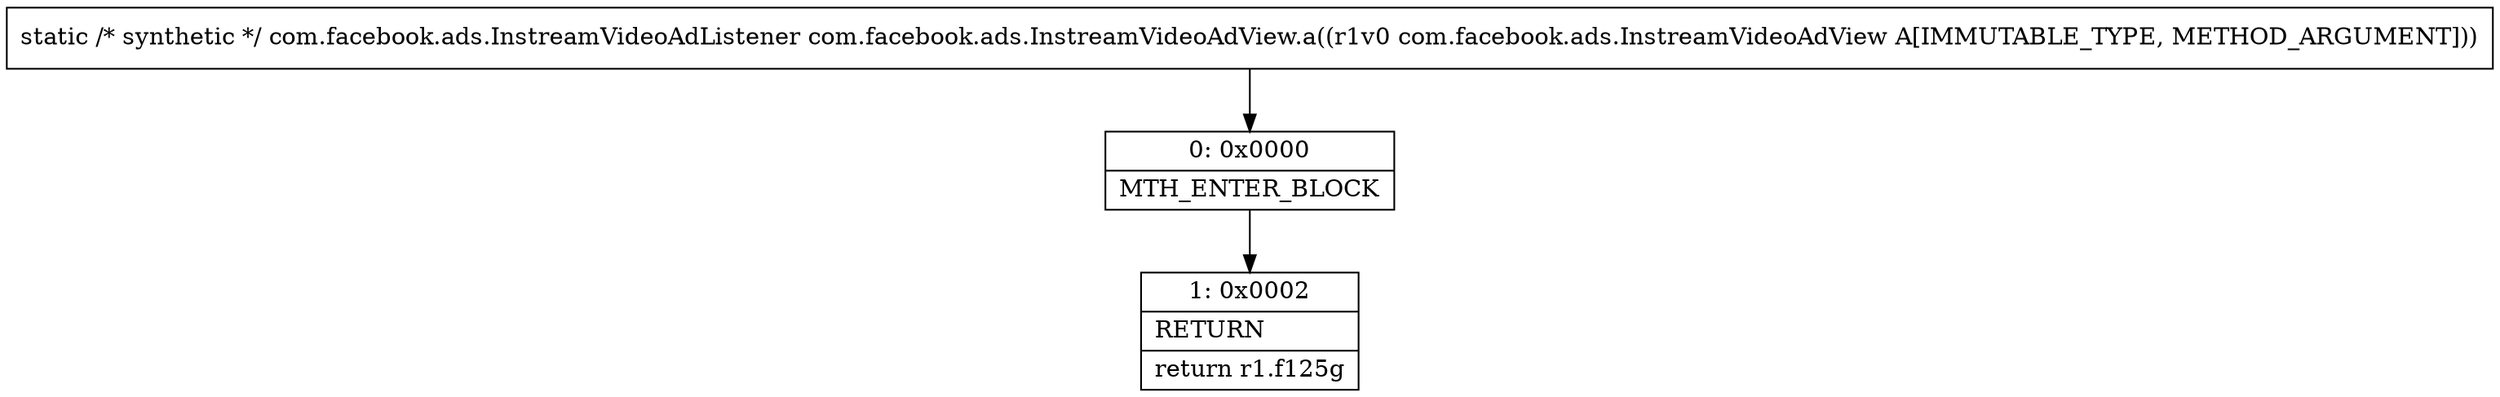 digraph "CFG forcom.facebook.ads.InstreamVideoAdView.a(Lcom\/facebook\/ads\/InstreamVideoAdView;)Lcom\/facebook\/ads\/InstreamVideoAdListener;" {
Node_0 [shape=record,label="{0\:\ 0x0000|MTH_ENTER_BLOCK\l}"];
Node_1 [shape=record,label="{1\:\ 0x0002|RETURN\l|return r1.f125g\l}"];
MethodNode[shape=record,label="{static \/* synthetic *\/ com.facebook.ads.InstreamVideoAdListener com.facebook.ads.InstreamVideoAdView.a((r1v0 com.facebook.ads.InstreamVideoAdView A[IMMUTABLE_TYPE, METHOD_ARGUMENT])) }"];
MethodNode -> Node_0;
Node_0 -> Node_1;
}

